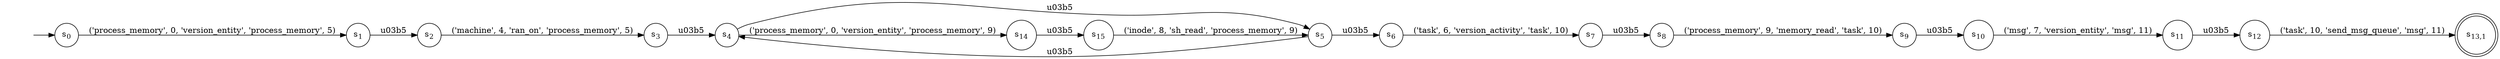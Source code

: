 digraph NFA {
    rankdir = LR;
    I [style = invis];
    I -> S0;
    S0 [label = <s<sub>0</sub>>, shape = circle];
    S1 [label = <s<sub>1</sub>>, shape = circle];
    S2 [label = <s<sub>2</sub>>, shape = circle];
    S3 [label = <s<sub>3</sub>>, shape = circle];
    S4 [label = <s<sub>4</sub>>, shape = circle];
    S5 [label = <s<sub>5</sub>>, shape = circle];
    S5 -> S4 [label = "\u03b5"];
    S6 [label = <s<sub>6</sub>>, shape = circle];
    S7 [label = <s<sub>7</sub>>, shape = circle];
    S8 [label = <s<sub>8</sub>>, shape = circle];
    S9 [label = <s<sub>9</sub>>, shape = circle];
    S10 [label = <s<sub>10</sub>>, shape = circle];
    S11 [label = <s<sub>11</sub>>, shape = circle];
    S12 [label = <s<sub>12</sub>>, shape = circle];
    S13 [label = <s<sub>13,1</sub>>, shape = circle, peripheries = 2];
    S12 -> S13 [label = "('task', 10, 'send_msg_queue', 'msg', 11)"];
    S11 -> S12 [label = "\u03b5"];
    S10 -> S11 [label = "('msg', 7, 'version_entity', 'msg', 11)"];
    S9 -> S10 [label = "\u03b5"];
    S8 -> S9 [label = "('process_memory', 9, 'memory_read', 'task', 10)"];
    S7 -> S8 [label = "\u03b5"];
    S6 -> S7 [label = "('task', 6, 'version_activity', 'task', 10)"];
    S5 -> S6 [label = "\u03b5"];
    S4 -> S5 [label = "\u03b5"];
    S14 [label = <s<sub>14</sub>>, shape = circle];
    S15 [label = <s<sub>15</sub>>, shape = circle];
    S15 -> S5 [label = "('inode', 8, 'sh_read', 'process_memory', 9)"];
    S14 -> S15 [label = "\u03b5"];
    S4 -> S14 [label = "('process_memory', 0, 'version_entity', 'process_memory', 9)"];
    S3 -> S4 [label = "\u03b5"];
    S2 -> S3 [label = "('machine', 4, 'ran_on', 'process_memory', 5)"];
    S1 -> S2 [label = "\u03b5"];
    S0 -> S1 [label = "('process_memory', 0, 'version_entity', 'process_memory', 5)"];
}

